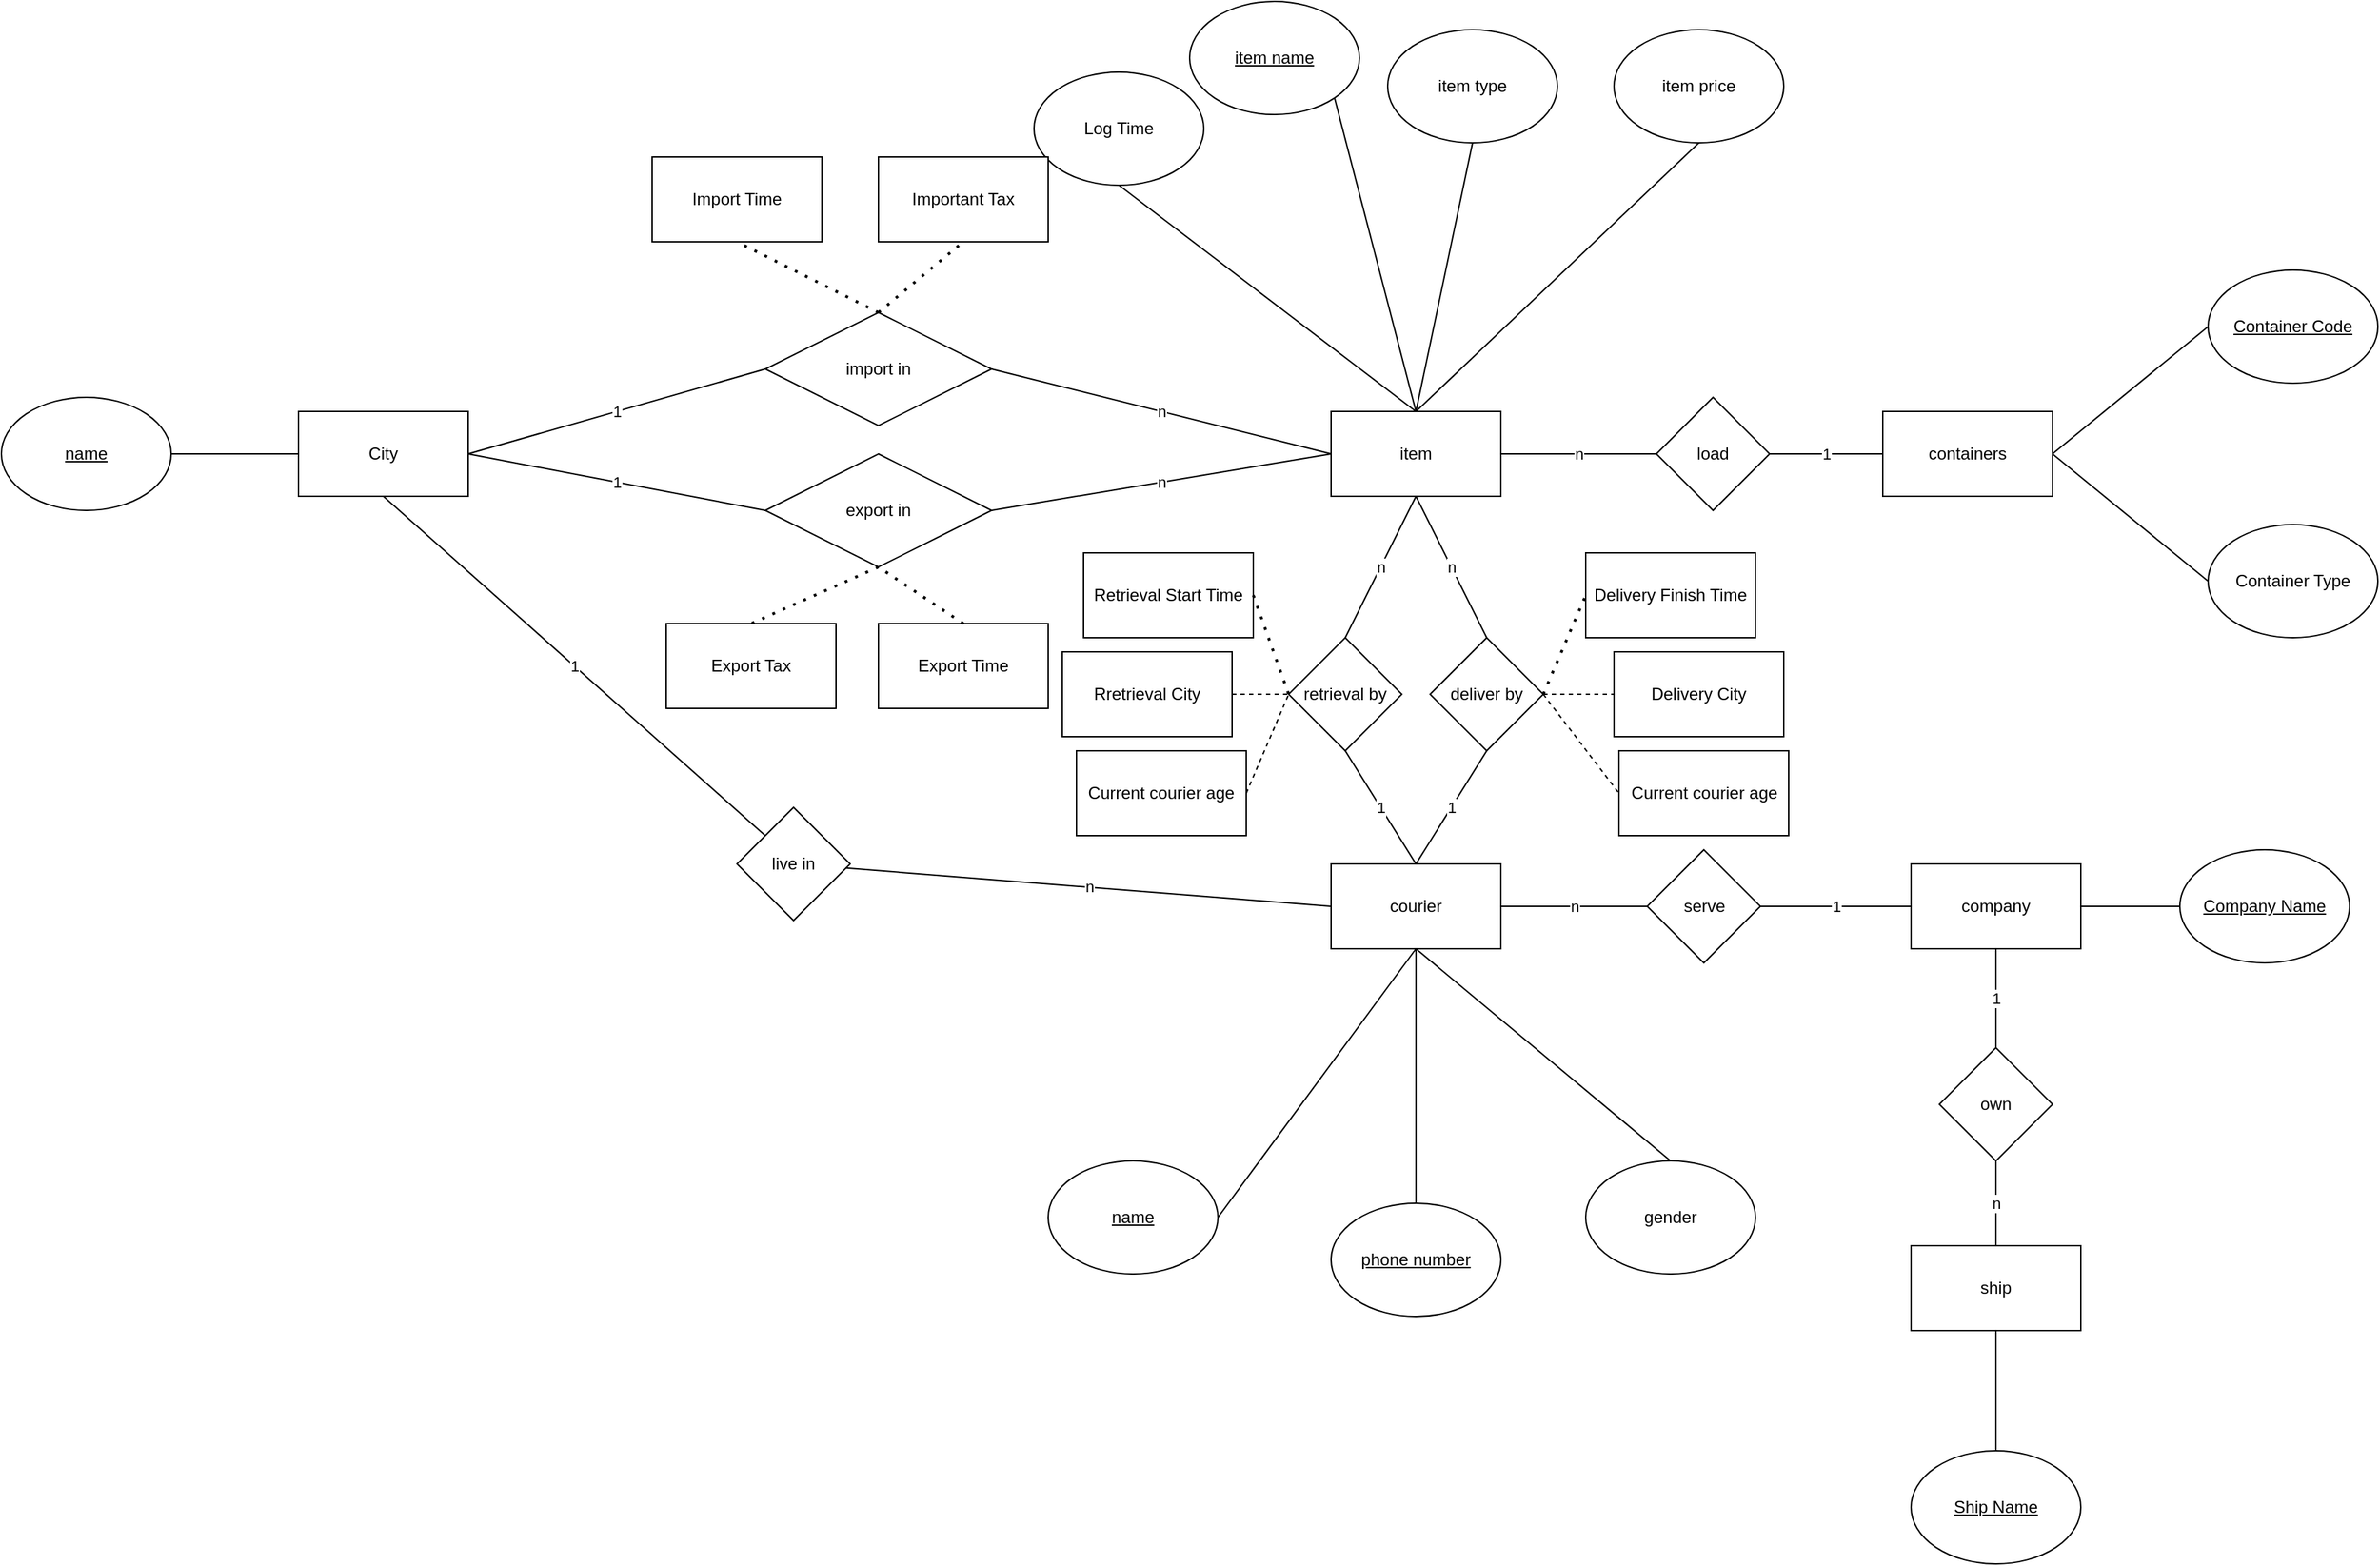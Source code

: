 <mxfile version="12.2.4" pages="1"><diagram id="9JRDFGQgqZQXxWSo7eyY" name="第 1 页"><mxGraphModel dx="1803" dy="549" grid="1" gridSize="10" guides="1" tooltips="1" connect="1" arrows="1" fold="1" page="1" pageScale="1" pageWidth="827" pageHeight="1169" math="0" shadow="0"><root><mxCell id="0"/><mxCell id="1" parent="0"/><mxCell id="2" value="item" style="rounded=0;whiteSpace=wrap;html=1;" parent="1" vertex="1"><mxGeometry x="150" y="330" width="120" height="60" as="geometry"/></mxCell><mxCell id="3" value="item name" style="ellipse;whiteSpace=wrap;html=1;fontStyle=4" parent="1" vertex="1"><mxGeometry x="50" y="40" width="120" height="80" as="geometry"/></mxCell><mxCell id="4" value="" style="endArrow=none;html=1;entryX=1;entryY=1;entryDx=0;entryDy=0;exitX=0.5;exitY=0;exitDx=0;exitDy=0;" parent="1" source="2" target="3" edge="1"><mxGeometry width="50" height="50" relative="1" as="geometry"><mxPoint x="140" y="310" as="sourcePoint"/><mxPoint x="190" y="260" as="targetPoint"/></mxGeometry></mxCell><mxCell id="5" value="item type" style="ellipse;whiteSpace=wrap;html=1;" parent="1" vertex="1"><mxGeometry x="190" y="60" width="120" height="80" as="geometry"/></mxCell><mxCell id="6" value="" style="endArrow=none;html=1;exitX=0.5;exitY=1;exitDx=0;exitDy=0;entryX=0.5;entryY=0;entryDx=0;entryDy=0;" parent="1" source="5" target="2" edge="1"><mxGeometry width="50" height="50" relative="1" as="geometry"><mxPoint x="120" y="340" as="sourcePoint"/><mxPoint x="160" y="260" as="targetPoint"/></mxGeometry></mxCell><mxCell id="7" value="item price" style="ellipse;whiteSpace=wrap;html=1;" parent="1" vertex="1"><mxGeometry x="350" y="60" width="120" height="80" as="geometry"/></mxCell><mxCell id="9" value="" style="endArrow=none;html=1;exitX=0.5;exitY=0;exitDx=0;exitDy=0;entryX=0.5;entryY=1;entryDx=0;entryDy=0;" parent="1" source="2" target="7" edge="1"><mxGeometry width="50" height="50" relative="1" as="geometry"><mxPoint x="160" y="330" as="sourcePoint"/><mxPoint x="170" y="290" as="targetPoint"/></mxGeometry></mxCell><mxCell id="72" style="edgeStyle=none;html=1;exitX=0;exitY=0.5;exitDx=0;exitDy=0;" parent="1" source="12" edge="1"><mxGeometry relative="1" as="geometry"><mxPoint x="170" y="700" as="targetPoint"/></mxGeometry></mxCell><mxCell id="12" value="courier" style="rounded=0;whiteSpace=wrap;html=1;" parent="1" vertex="1"><mxGeometry x="150" y="650" width="120" height="60" as="geometry"/></mxCell><mxCell id="15" value="company" style="rounded=0;whiteSpace=wrap;html=1;" parent="1" vertex="1"><mxGeometry x="560" y="650" width="120" height="60" as="geometry"/></mxCell><mxCell id="17" value="ship" style="rounded=0;whiteSpace=wrap;html=1;" parent="1" vertex="1"><mxGeometry x="560" y="920" width="120" height="60" as="geometry"/></mxCell><mxCell id="21" value="containers" style="rounded=0;whiteSpace=wrap;html=1;" parent="1" vertex="1"><mxGeometry x="540" y="330" width="120" height="60" as="geometry"/></mxCell><mxCell id="23" value="&lt;u&gt;name&lt;/u&gt;" style="ellipse;whiteSpace=wrap;html=1;" parent="1" vertex="1"><mxGeometry x="-50" y="860" width="120" height="80" as="geometry"/></mxCell><mxCell id="24" value="gender" style="ellipse;whiteSpace=wrap;html=1;" parent="1" vertex="1"><mxGeometry x="330" y="860" width="120" height="80" as="geometry"/></mxCell><mxCell id="26" value="phone number" style="ellipse;whiteSpace=wrap;html=1;fontStyle=4" parent="1" vertex="1"><mxGeometry x="150" y="890" width="120" height="80" as="geometry"/></mxCell><mxCell id="27" value="" style="endArrow=none;html=1;entryX=0.5;entryY=0;entryDx=0;entryDy=0;exitX=0.5;exitY=1;exitDx=0;exitDy=0;" parent="1" source="12" target="26" edge="1"><mxGeometry width="50" height="50" relative="1" as="geometry"><mxPoint x="90" y="650" as="sourcePoint"/><mxPoint x="70" y="510" as="targetPoint"/></mxGeometry></mxCell><mxCell id="28" value="" style="endArrow=none;html=1;entryX=0.5;entryY=1;entryDx=0;entryDy=0;exitX=1;exitY=0.5;exitDx=0;exitDy=0;" parent="1" source="23" target="12" edge="1"><mxGeometry width="50" height="50" relative="1" as="geometry"><mxPoint x="-110" y="800" as="sourcePoint"/><mxPoint x="100" y="550" as="targetPoint"/></mxGeometry></mxCell><mxCell id="29" value="" style="endArrow=none;html=1;exitX=0.5;exitY=0;exitDx=0;exitDy=0;entryX=0.5;entryY=1;entryDx=0;entryDy=0;" parent="1" source="24" target="12" edge="1"><mxGeometry width="50" height="50" relative="1" as="geometry"><mxPoint x="80" y="610" as="sourcePoint"/><mxPoint x="130" y="560" as="targetPoint"/></mxGeometry></mxCell><mxCell id="49" value="Container Code" style="ellipse;whiteSpace=wrap;html=1;fontStyle=4" parent="1" vertex="1"><mxGeometry x="770" y="230" width="120" height="80" as="geometry"/></mxCell><mxCell id="50" value="" style="endArrow=none;html=1;entryX=0;entryY=0.5;entryDx=0;entryDy=0;exitX=1;exitY=0.5;exitDx=0;exitDy=0;" parent="1" source="21" target="49" edge="1"><mxGeometry width="50" height="50" relative="1" as="geometry"><mxPoint x="370" y="255" as="sourcePoint"/><mxPoint x="420" y="205" as="targetPoint"/></mxGeometry></mxCell><mxCell id="51" value="Container Type" style="ellipse;whiteSpace=wrap;html=1;" parent="1" vertex="1"><mxGeometry x="770" y="410" width="120" height="80" as="geometry"/></mxCell><mxCell id="52" value="" style="endArrow=none;html=1;entryX=1;entryY=0.5;entryDx=0;entryDy=0;exitX=0;exitY=0.5;exitDx=0;exitDy=0;" parent="1" source="51" target="21" edge="1"><mxGeometry width="50" height="50" relative="1" as="geometry"><mxPoint x="370" y="255" as="sourcePoint"/><mxPoint x="420" y="205" as="targetPoint"/></mxGeometry></mxCell><mxCell id="54" value="Ship Name" style="ellipse;whiteSpace=wrap;html=1;fontStyle=4" parent="1" vertex="1"><mxGeometry x="560" y="1065" width="120" height="80" as="geometry"/></mxCell><mxCell id="55" value="Company Name" style="ellipse;whiteSpace=wrap;html=1;fontStyle=4" parent="1" vertex="1"><mxGeometry x="750" y="640" width="120" height="80" as="geometry"/></mxCell><mxCell id="56" value="Log Time" style="ellipse;whiteSpace=wrap;html=1;" parent="1" vertex="1"><mxGeometry x="-60" y="90" width="120" height="80" as="geometry"/></mxCell><mxCell id="57" value="" style="endArrow=none;html=1;exitX=0.5;exitY=0;exitDx=0;exitDy=0;entryX=0.5;entryY=1;entryDx=0;entryDy=0;" parent="1" source="54" target="17" edge="1"><mxGeometry width="50" height="50" relative="1" as="geometry"><mxPoint x="300" y="855" as="sourcePoint"/><mxPoint x="350" y="805" as="targetPoint"/></mxGeometry></mxCell><mxCell id="59" value="serve" style="rhombus;whiteSpace=wrap;html=1;" parent="1" vertex="1"><mxGeometry x="373.5" y="640" width="80" height="80" as="geometry"/></mxCell><mxCell id="60" value="n" style="endArrow=none;html=1;exitX=1;exitY=0.5;exitDx=0;exitDy=0;entryX=0;entryY=0.5;entryDx=0;entryDy=0;" parent="1" source="12" target="59" edge="1"><mxGeometry width="50" height="50" relative="1" as="geometry"><mxPoint x="200" y="660" as="sourcePoint"/><mxPoint x="250" y="610" as="targetPoint"/></mxGeometry></mxCell><mxCell id="61" value="1" style="endArrow=none;html=1;exitX=1;exitY=0.5;exitDx=0;exitDy=0;entryX=0;entryY=0.5;entryDx=0;entryDy=0;" parent="1" source="59" target="15" edge="1"><mxGeometry width="50" height="50" relative="1" as="geometry"><mxPoint x="510" y="670" as="sourcePoint"/><mxPoint x="380" y="610" as="targetPoint"/></mxGeometry></mxCell><mxCell id="63" value="own" style="rhombus;whiteSpace=wrap;html=1;" parent="1" vertex="1"><mxGeometry x="580" y="780" width="80" height="80" as="geometry"/></mxCell><mxCell id="64" value="1" style="endArrow=none;html=1;entryX=0.5;entryY=1;entryDx=0;entryDy=0;" parent="1" source="63" target="15" edge="1"><mxGeometry width="50" height="50" relative="1" as="geometry"><mxPoint x="370" y="810" as="sourcePoint"/><mxPoint x="420" y="760" as="targetPoint"/></mxGeometry></mxCell><mxCell id="65" value="n" style="endArrow=none;html=1;exitX=0.5;exitY=0;exitDx=0;exitDy=0;entryX=0.5;entryY=1;entryDx=0;entryDy=0;" parent="1" source="17" target="63" edge="1"><mxGeometry width="50" height="50" relative="1" as="geometry"><mxPoint x="370" y="810" as="sourcePoint"/><mxPoint x="420" y="760" as="targetPoint"/></mxGeometry></mxCell><mxCell id="69" value="City" style="rounded=0;whiteSpace=wrap;html=1;" parent="1" vertex="1"><mxGeometry x="-580" y="330" width="120" height="60" as="geometry"/></mxCell><mxCell id="79" value="retrieval by" style="rhombus;whiteSpace=wrap;html=1;" parent="1" vertex="1"><mxGeometry x="120" y="490" width="80" height="80" as="geometry"/></mxCell><mxCell id="80" value="n" style="endArrow=none;html=1;exitX=0.5;exitY=0;exitDx=0;exitDy=0;entryX=0.5;entryY=1;entryDx=0;entryDy=0;" parent="1" source="79" target="2" edge="1"><mxGeometry width="50" height="50" relative="1" as="geometry"><mxPoint x="320" y="640" as="sourcePoint"/><mxPoint x="370" y="590" as="targetPoint"/></mxGeometry></mxCell><mxCell id="81" value="1" style="endArrow=none;html=1;exitX=0.5;exitY=0;exitDx=0;exitDy=0;entryX=0.5;entryY=1;entryDx=0;entryDy=0;" parent="1" source="12" target="79" edge="1"><mxGeometry width="50" height="50" relative="1" as="geometry"><mxPoint x="320" y="640" as="sourcePoint"/><mxPoint x="370" y="590" as="targetPoint"/></mxGeometry></mxCell><mxCell id="82" value="load" style="rhombus;whiteSpace=wrap;html=1;" parent="1" vertex="1"><mxGeometry x="380" y="320" width="80" height="80" as="geometry"/></mxCell><mxCell id="83" value="n" style="endArrow=none;html=1;exitX=1;exitY=0.5;exitDx=0;exitDy=0;entryX=0;entryY=0.5;entryDx=0;entryDy=0;" parent="1" source="2" target="82" edge="1"><mxGeometry width="50" height="50" relative="1" as="geometry"><mxPoint x="490" y="430" as="sourcePoint"/><mxPoint x="380" y="360" as="targetPoint"/></mxGeometry></mxCell><mxCell id="84" value="1" style="endArrow=none;html=1;exitX=1;exitY=0.5;exitDx=0;exitDy=0;entryX=0;entryY=0.5;entryDx=0;entryDy=0;" parent="1" source="82" target="21" edge="1"><mxGeometry width="50" height="50" relative="1" as="geometry"><mxPoint x="490" y="430" as="sourcePoint"/><mxPoint x="540" y="380" as="targetPoint"/></mxGeometry></mxCell><mxCell id="94" value="import in" style="rhombus;whiteSpace=wrap;html=1;" parent="1" vertex="1"><mxGeometry x="-250" y="260" width="160" height="80" as="geometry"/></mxCell><mxCell id="95" value="n" style="endArrow=none;html=1;exitX=1;exitY=0.5;exitDx=0;exitDy=0;" parent="1" source="94" edge="1"><mxGeometry width="50" height="50" relative="1" as="geometry"><mxPoint x="280" y="410" as="sourcePoint"/><mxPoint x="150" y="360" as="targetPoint"/></mxGeometry></mxCell><mxCell id="96" value="1" style="endArrow=none;html=1;exitX=1;exitY=0.5;exitDx=0;exitDy=0;entryX=0;entryY=0.5;entryDx=0;entryDy=0;" parent="1" source="69" target="94" edge="1"><mxGeometry width="50" height="50" relative="1" as="geometry"><mxPoint x="140" y="500" as="sourcePoint"/><mxPoint x="190" y="450" as="targetPoint"/></mxGeometry></mxCell><mxCell id="97" value="n" style="endArrow=none;html=1;exitX=0;exitY=0.5;exitDx=0;exitDy=0;" parent="1" source="12" target="98" edge="1"><mxGeometry width="50" height="50" relative="1" as="geometry"><mxPoint x="310" y="460" as="sourcePoint"/><mxPoint x="-40" y="540" as="targetPoint"/></mxGeometry></mxCell><mxCell id="98" value="live in" style="rhombus;whiteSpace=wrap;html=1;" parent="1" vertex="1"><mxGeometry x="-270" y="610" width="80" height="80" as="geometry"/></mxCell><mxCell id="99" value="1" style="endArrow=none;html=1;exitX=0;exitY=0;exitDx=0;exitDy=0;entryX=0.5;entryY=1;entryDx=0;entryDy=0;" parent="1" source="98" target="69" edge="1"><mxGeometry width="50" height="50" relative="1" as="geometry"><mxPoint x="310" y="460" as="sourcePoint"/><mxPoint x="360" y="410" as="targetPoint"/></mxGeometry></mxCell><mxCell id="100" value="" style="endArrow=none;html=1;exitX=0.5;exitY=1;exitDx=0;exitDy=0;entryX=0.5;entryY=0;entryDx=0;entryDy=0;" parent="1" source="56" target="2" edge="1"><mxGeometry width="50" height="50" relative="1" as="geometry"><mxPoint x="320" y="470" as="sourcePoint"/><mxPoint x="370" y="420" as="targetPoint"/></mxGeometry></mxCell><mxCell id="101" value="" style="endArrow=none;html=1;exitX=1;exitY=0.5;exitDx=0;exitDy=0;entryX=0;entryY=0.5;entryDx=0;entryDy=0;" parent="1" source="15" target="55" edge="1"><mxGeometry width="50" height="50" relative="1" as="geometry"><mxPoint x="320" y="810" as="sourcePoint"/><mxPoint x="370" y="760" as="targetPoint"/></mxGeometry></mxCell><mxCell id="102" value="name" style="ellipse;whiteSpace=wrap;html=1;fontStyle=4" parent="1" vertex="1"><mxGeometry x="-790" y="320" width="120" height="80" as="geometry"/></mxCell><mxCell id="103" value="" style="endArrow=none;html=1;exitX=1;exitY=0.5;exitDx=0;exitDy=0;entryX=0;entryY=0.5;entryDx=0;entryDy=0;" parent="1" source="102" target="69" edge="1"><mxGeometry width="50" height="50" relative="1" as="geometry"><mxPoint x="10" y="440" as="sourcePoint"/><mxPoint x="60" y="390" as="targetPoint"/></mxGeometry></mxCell><mxCell id="106" value="Retrieval Start Time" style="rounded=0;whiteSpace=wrap;html=1;" parent="1" vertex="1"><mxGeometry x="-25" y="430" width="120" height="60" as="geometry"/></mxCell><mxCell id="108" value="" style="endArrow=none;dashed=1;html=1;dashPattern=1 3;strokeWidth=2;exitX=1;exitY=0.5;exitDx=0;exitDy=0;entryX=0;entryY=0.5;entryDx=0;entryDy=0;" parent="1" source="106" target="79" edge="1"><mxGeometry width="50" height="50" relative="1" as="geometry"><mxPoint x="110" y="470" as="sourcePoint"/><mxPoint x="160" y="420" as="targetPoint"/></mxGeometry></mxCell><mxCell id="109" value="Delivery Finish Time" style="rounded=0;whiteSpace=wrap;html=1;" parent="1" vertex="1"><mxGeometry x="330" y="430" width="120" height="60" as="geometry"/></mxCell><mxCell id="110" value="" style="endArrow=none;dashed=1;html=1;dashPattern=1 3;strokeWidth=2;exitX=1;exitY=0.5;exitDx=0;exitDy=0;entryX=0;entryY=0.5;entryDx=0;entryDy=0;" parent="1" source="124" target="109" edge="1"><mxGeometry width="50" height="50" relative="1" as="geometry"><mxPoint x="110" y="470" as="sourcePoint"/><mxPoint x="170" y="420" as="targetPoint"/></mxGeometry></mxCell><mxCell id="111" value="Import Time" style="rounded=0;whiteSpace=wrap;html=1;" parent="1" vertex="1"><mxGeometry x="-330" y="150" width="120" height="60" as="geometry"/></mxCell><mxCell id="112" value="" style="endArrow=none;dashed=1;html=1;dashPattern=1 3;strokeWidth=2;exitX=0.5;exitY=0;exitDx=0;exitDy=0;entryX=0.5;entryY=1;entryDx=0;entryDy=0;" parent="1" source="94" target="111" edge="1"><mxGeometry width="50" height="50" relative="1" as="geometry"><mxPoint x="110" y="380" as="sourcePoint"/><mxPoint x="160" y="330" as="targetPoint"/></mxGeometry></mxCell><mxCell id="113" value="Export Time" style="rounded=0;whiteSpace=wrap;html=1;" parent="1" vertex="1"><mxGeometry x="-170" y="480" width="120" height="60" as="geometry"/></mxCell><mxCell id="115" value="Important Tax" style="rounded=0;whiteSpace=wrap;html=1;" parent="1" vertex="1"><mxGeometry x="-170" y="150" width="120" height="60" as="geometry"/></mxCell><mxCell id="116" value="" style="endArrow=none;dashed=1;html=1;dashPattern=1 3;strokeWidth=2;exitX=0.5;exitY=0;exitDx=0;exitDy=0;entryX=0.5;entryY=1;entryDx=0;entryDy=0;" parent="1" source="94" target="115" edge="1"><mxGeometry width="50" height="50" relative="1" as="geometry"><mxPoint x="110" y="360" as="sourcePoint"/><mxPoint x="160" y="310" as="targetPoint"/></mxGeometry></mxCell><mxCell id="119" value="" style="endArrow=none;dashed=1;html=1;dashPattern=1 3;strokeWidth=2;entryX=0.5;entryY=0;entryDx=0;entryDy=0;exitX=0.5;exitY=1;exitDx=0;exitDy=0;" parent="1" source="121" target="118" edge="1"><mxGeometry width="50" height="50" relative="1" as="geometry"><mxPoint x="110" y="360" as="sourcePoint"/><mxPoint x="160" y="310" as="targetPoint"/></mxGeometry></mxCell><mxCell id="118" value="Export Tax" style="rounded=0;whiteSpace=wrap;html=1;" parent="1" vertex="1"><mxGeometry x="-320" y="480" width="120" height="60" as="geometry"/></mxCell><mxCell id="120" value="" style="endArrow=none;dashed=1;html=1;dashPattern=1 3;strokeWidth=2;exitX=0.5;exitY=0;exitDx=0;exitDy=0;entryX=0.5;entryY=1;entryDx=0;entryDy=0;" parent="1" source="113" target="121" edge="1"><mxGeometry width="50" height="50" relative="1" as="geometry"><mxPoint x="-210" y="120" as="sourcePoint"/><mxPoint x="-140" y="320" as="targetPoint"/></mxGeometry></mxCell><mxCell id="121" value="export in" style="rhombus;whiteSpace=wrap;html=1;" parent="1" vertex="1"><mxGeometry x="-250" y="360" width="160" height="80" as="geometry"/></mxCell><mxCell id="122" value="1" style="endArrow=none;html=1;exitX=1;exitY=0.5;exitDx=0;exitDy=0;entryX=0;entryY=0.5;entryDx=0;entryDy=0;" parent="1" source="69" target="121" edge="1"><mxGeometry width="50" height="50" relative="1" as="geometry"><mxPoint x="140" y="350" as="sourcePoint"/><mxPoint x="190" y="300" as="targetPoint"/></mxGeometry></mxCell><mxCell id="123" value="n" style="endArrow=none;html=1;entryX=0;entryY=0.5;entryDx=0;entryDy=0;exitX=1;exitY=0.5;exitDx=0;exitDy=0;" parent="1" source="121" target="2" edge="1"><mxGeometry width="50" height="50" relative="1" as="geometry"><mxPoint x="20" y="410" as="sourcePoint"/><mxPoint x="190" y="300" as="targetPoint"/></mxGeometry></mxCell><mxCell id="124" value="deliver by" style="rhombus;whiteSpace=wrap;html=1;" parent="1" vertex="1"><mxGeometry x="220" y="490" width="80" height="80" as="geometry"/></mxCell><mxCell id="125" value="n" style="endArrow=none;html=1;entryX=0.5;entryY=1;entryDx=0;entryDy=0;exitX=0.5;exitY=0;exitDx=0;exitDy=0;" parent="1" source="124" target="2" edge="1"><mxGeometry width="50" height="50" relative="1" as="geometry"><mxPoint x="190" y="550" as="sourcePoint"/><mxPoint x="240" y="500" as="targetPoint"/></mxGeometry></mxCell><mxCell id="126" value="1" style="endArrow=none;html=1;entryX=0.5;entryY=1;entryDx=0;entryDy=0;exitX=0.5;exitY=0;exitDx=0;exitDy=0;" parent="1" source="12" target="124" edge="1"><mxGeometry width="50" height="50" relative="1" as="geometry"><mxPoint x="190" y="550" as="sourcePoint"/><mxPoint x="240" y="500" as="targetPoint"/></mxGeometry></mxCell><mxCell id="132" value="" style="endArrow=none;dashed=1;html=1;entryX=0;entryY=0.5;entryDx=0;entryDy=0;exitX=1;exitY=0.5;exitDx=0;exitDy=0;" parent="1" source="133" target="79" edge="1"><mxGeometry width="50" height="50" relative="1" as="geometry"><mxPoint x="100" y="550" as="sourcePoint"/><mxPoint x="50" y="590" as="targetPoint"/></mxGeometry></mxCell><mxCell id="133" value="Rretrieval City" style="rounded=0;whiteSpace=wrap;html=1;" parent="1" vertex="1"><mxGeometry x="-40" y="500" width="120" height="60" as="geometry"/></mxCell><mxCell id="135" value="" style="endArrow=none;dashed=1;html=1;exitX=1;exitY=0.5;exitDx=0;exitDy=0;entryX=0;entryY=0.5;entryDx=0;entryDy=0;" parent="1" source="124" target="136" edge="1"><mxGeometry width="50" height="50" relative="1" as="geometry"><mxPoint x="530" y="580" as="sourcePoint"/><mxPoint x="350" y="530" as="targetPoint"/></mxGeometry></mxCell><mxCell id="136" value="Delivery City" style="rounded=0;whiteSpace=wrap;html=1;" parent="1" vertex="1"><mxGeometry x="350" y="500" width="120" height="60" as="geometry"/></mxCell><mxCell id="137" value="" style="endArrow=none;dashed=1;html=1;entryX=0;entryY=0.5;entryDx=0;entryDy=0;exitX=1;exitY=0.5;exitDx=0;exitDy=0;" parent="1" source="138" target="79" edge="1"><mxGeometry width="50" height="50" relative="1" as="geometry"><mxPoint x="80" y="590" as="sourcePoint"/><mxPoint x="-250" y="1170" as="targetPoint"/></mxGeometry></mxCell><mxCell id="138" value="Current courier age" style="rounded=0;whiteSpace=wrap;html=1;" parent="1" vertex="1"><mxGeometry x="-30" y="570" width="120" height="60" as="geometry"/></mxCell><mxCell id="139" value="" style="endArrow=none;dashed=1;html=1;entryX=0;entryY=0.5;entryDx=0;entryDy=0;" parent="1" target="140" edge="1"><mxGeometry width="50" height="50" relative="1" as="geometry"><mxPoint x="300" y="530" as="sourcePoint"/><mxPoint x="350" y="610" as="targetPoint"/></mxGeometry></mxCell><mxCell id="140" value="Current courier age" style="rounded=0;whiteSpace=wrap;html=1;" parent="1" vertex="1"><mxGeometry x="353.5" y="570" width="120" height="60" as="geometry"/></mxCell></root></mxGraphModel></diagram></mxfile>
